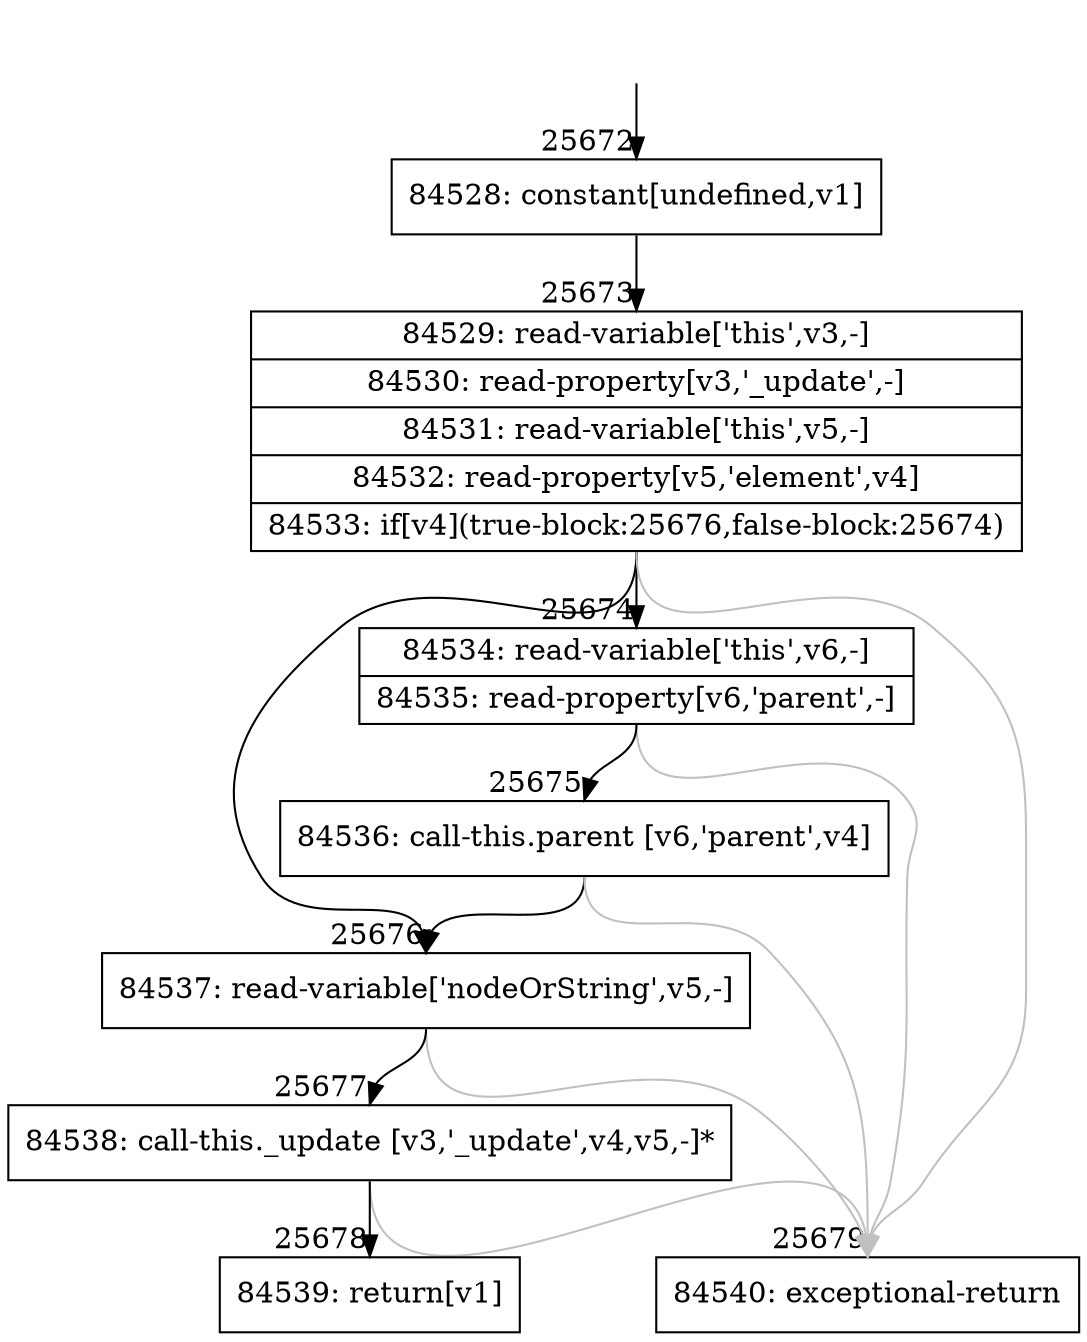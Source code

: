 digraph {
rankdir="TD"
BB_entry2252[shape=none,label=""];
BB_entry2252 -> BB25672 [tailport=s, headport=n, headlabel="    25672"]
BB25672 [shape=record label="{84528: constant[undefined,v1]}" ] 
BB25672 -> BB25673 [tailport=s, headport=n, headlabel="      25673"]
BB25673 [shape=record label="{84529: read-variable['this',v3,-]|84530: read-property[v3,'_update',-]|84531: read-variable['this',v5,-]|84532: read-property[v5,'element',v4]|84533: if[v4](true-block:25676,false-block:25674)}" ] 
BB25673 -> BB25676 [tailport=s, headport=n, headlabel="      25676"]
BB25673 -> BB25674 [tailport=s, headport=n, headlabel="      25674"]
BB25673 -> BB25679 [tailport=s, headport=n, color=gray, headlabel="      25679"]
BB25674 [shape=record label="{84534: read-variable['this',v6,-]|84535: read-property[v6,'parent',-]}" ] 
BB25674 -> BB25675 [tailport=s, headport=n, headlabel="      25675"]
BB25674 -> BB25679 [tailport=s, headport=n, color=gray]
BB25675 [shape=record label="{84536: call-this.parent [v6,'parent',v4]}" ] 
BB25675 -> BB25676 [tailport=s, headport=n]
BB25675 -> BB25679 [tailport=s, headport=n, color=gray]
BB25676 [shape=record label="{84537: read-variable['nodeOrString',v5,-]}" ] 
BB25676 -> BB25677 [tailport=s, headport=n, headlabel="      25677"]
BB25676 -> BB25679 [tailport=s, headport=n, color=gray]
BB25677 [shape=record label="{84538: call-this._update [v3,'_update',v4,v5,-]*}" ] 
BB25677 -> BB25678 [tailport=s, headport=n, headlabel="      25678"]
BB25677 -> BB25679 [tailport=s, headport=n, color=gray]
BB25678 [shape=record label="{84539: return[v1]}" ] 
BB25679 [shape=record label="{84540: exceptional-return}" ] 
//#$~ 47258
}
